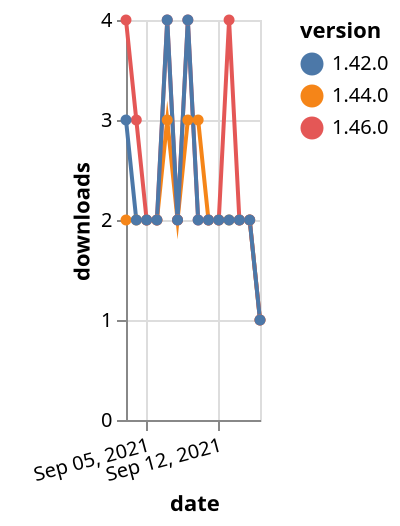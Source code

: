 {"$schema": "https://vega.github.io/schema/vega-lite/v5.json", "description": "A simple bar chart with embedded data.", "data": {"values": [{"date": "2021-09-03", "total": 2640, "delta": 2, "version": "1.44.0"}, {"date": "2021-09-04", "total": 2642, "delta": 2, "version": "1.44.0"}, {"date": "2021-09-05", "total": 2644, "delta": 2, "version": "1.44.0"}, {"date": "2021-09-06", "total": 2646, "delta": 2, "version": "1.44.0"}, {"date": "2021-09-07", "total": 2649, "delta": 3, "version": "1.44.0"}, {"date": "2021-09-08", "total": 2651, "delta": 2, "version": "1.44.0"}, {"date": "2021-09-09", "total": 2654, "delta": 3, "version": "1.44.0"}, {"date": "2021-09-10", "total": 2657, "delta": 3, "version": "1.44.0"}, {"date": "2021-09-11", "total": 2659, "delta": 2, "version": "1.44.0"}, {"date": "2021-09-12", "total": 2661, "delta": 2, "version": "1.44.0"}, {"date": "2021-09-13", "total": 2663, "delta": 2, "version": "1.44.0"}, {"date": "2021-09-14", "total": 2665, "delta": 2, "version": "1.44.0"}, {"date": "2021-09-15", "total": 2667, "delta": 2, "version": "1.44.0"}, {"date": "2021-09-16", "total": 2668, "delta": 1, "version": "1.44.0"}, {"date": "2021-09-03", "total": 2515, "delta": 4, "version": "1.46.0"}, {"date": "2021-09-04", "total": 2518, "delta": 3, "version": "1.46.0"}, {"date": "2021-09-05", "total": 2520, "delta": 2, "version": "1.46.0"}, {"date": "2021-09-06", "total": 2522, "delta": 2, "version": "1.46.0"}, {"date": "2021-09-07", "total": 2526, "delta": 4, "version": "1.46.0"}, {"date": "2021-09-08", "total": 2528, "delta": 2, "version": "1.46.0"}, {"date": "2021-09-09", "total": 2532, "delta": 4, "version": "1.46.0"}, {"date": "2021-09-10", "total": 2534, "delta": 2, "version": "1.46.0"}, {"date": "2021-09-11", "total": 2536, "delta": 2, "version": "1.46.0"}, {"date": "2021-09-12", "total": 2538, "delta": 2, "version": "1.46.0"}, {"date": "2021-09-13", "total": 2542, "delta": 4, "version": "1.46.0"}, {"date": "2021-09-14", "total": 2544, "delta": 2, "version": "1.46.0"}, {"date": "2021-09-15", "total": 2546, "delta": 2, "version": "1.46.0"}, {"date": "2021-09-16", "total": 2547, "delta": 1, "version": "1.46.0"}, {"date": "2021-09-03", "total": 3118, "delta": 3, "version": "1.42.0"}, {"date": "2021-09-04", "total": 3120, "delta": 2, "version": "1.42.0"}, {"date": "2021-09-05", "total": 3122, "delta": 2, "version": "1.42.0"}, {"date": "2021-09-06", "total": 3124, "delta": 2, "version": "1.42.0"}, {"date": "2021-09-07", "total": 3128, "delta": 4, "version": "1.42.0"}, {"date": "2021-09-08", "total": 3130, "delta": 2, "version": "1.42.0"}, {"date": "2021-09-09", "total": 3134, "delta": 4, "version": "1.42.0"}, {"date": "2021-09-10", "total": 3136, "delta": 2, "version": "1.42.0"}, {"date": "2021-09-11", "total": 3138, "delta": 2, "version": "1.42.0"}, {"date": "2021-09-12", "total": 3140, "delta": 2, "version": "1.42.0"}, {"date": "2021-09-13", "total": 3142, "delta": 2, "version": "1.42.0"}, {"date": "2021-09-14", "total": 3144, "delta": 2, "version": "1.42.0"}, {"date": "2021-09-15", "total": 3146, "delta": 2, "version": "1.42.0"}, {"date": "2021-09-16", "total": 3147, "delta": 1, "version": "1.42.0"}]}, "width": "container", "mark": {"type": "line", "point": {"filled": true}}, "encoding": {"x": {"field": "date", "type": "temporal", "timeUnit": "yearmonthdate", "title": "date", "axis": {"labelAngle": -15}}, "y": {"field": "delta", "type": "quantitative", "title": "downloads"}, "color": {"field": "version", "type": "nominal"}, "tooltip": {"field": "delta"}}}